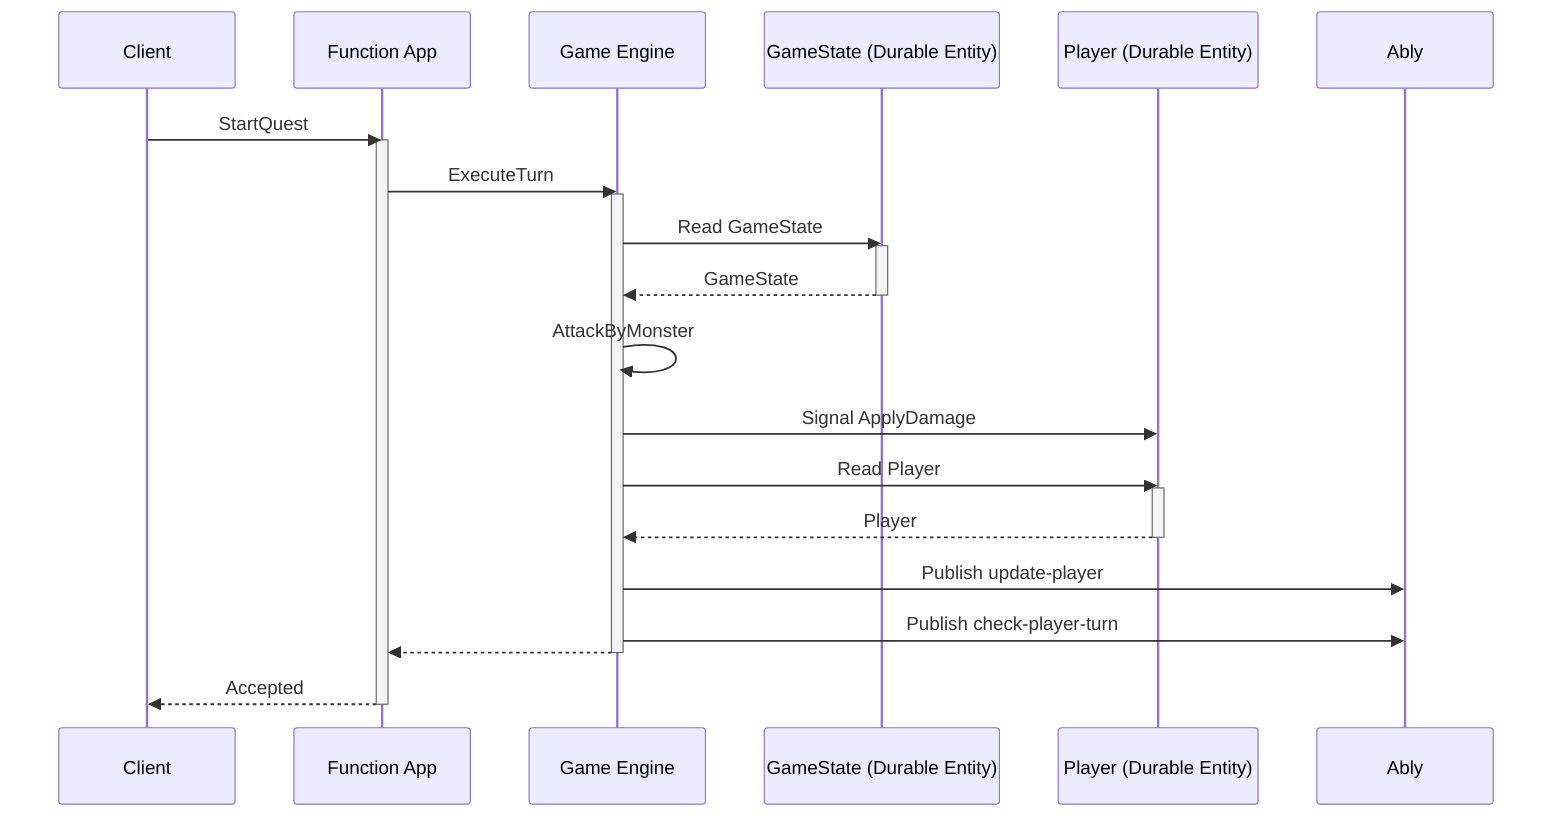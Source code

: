 sequenceDiagram
  Client ->> Function App: StartQuest
  activate Function App
  Function App ->> Game Engine: ExecuteTurn
  activate Game Engine
  Game Engine ->> GameState (Durable Entity): Read GameState
  activate GameState (Durable Entity)
  GameState (Durable Entity) -->> Game Engine: GameState
  deactivate GameState (Durable Entity)
  Game Engine ->> Game Engine: AttackByMonster
  Game Engine ->> Player (Durable Entity): Signal ApplyDamage
  Game Engine ->> Player (Durable Entity): Read Player
  activate Player (Durable Entity)
  Player (Durable Entity) -->> Game Engine: Player
  deactivate Player (Durable Entity)
  Game Engine ->> Ably: Publish update-player
  Game Engine ->> Ably: Publish check-player-turn
  Game Engine -->> Function App:
  deactivate Game Engine
  Function App -->> Client: Accepted
  deactivate Function App